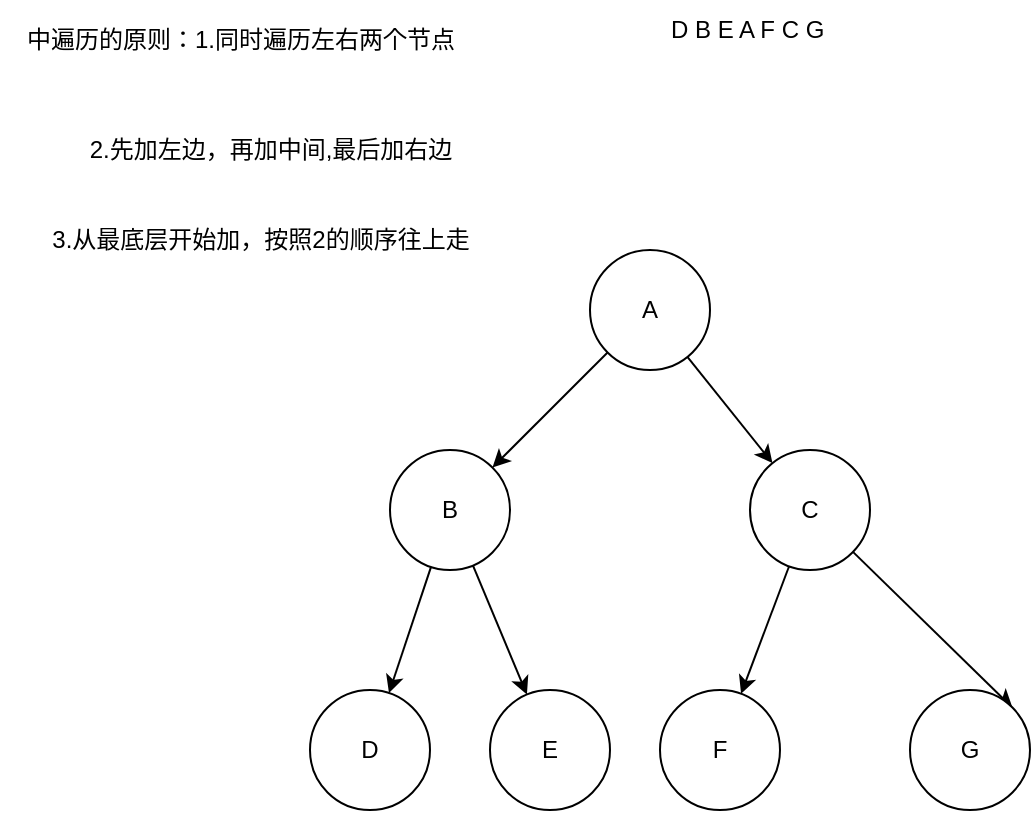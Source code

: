 <mxfile>
    <diagram id="OByPBgSUoUQdWFjhnGar" name="第 1 页">
        <mxGraphModel dx="1153" dy="350" grid="1" gridSize="10" guides="1" tooltips="1" connect="1" arrows="1" fold="1" page="1" pageScale="1" pageWidth="827" pageHeight="1169" math="0" shadow="0">
            <root>
                <mxCell id="0"/>
                <mxCell id="1" parent="0"/>
                <mxCell id="2" style="edgeStyle=none;html=1;" parent="1" source="4" target="7" edge="1">
                    <mxGeometry relative="1" as="geometry"/>
                </mxCell>
                <mxCell id="3" style="edgeStyle=none;html=1;" parent="1" source="4" target="9" edge="1">
                    <mxGeometry relative="1" as="geometry"/>
                </mxCell>
                <mxCell id="4" value="A" style="ellipse;whiteSpace=wrap;html=1;aspect=fixed;" parent="1" vertex="1">
                    <mxGeometry x="320" y="150" width="60" height="60" as="geometry"/>
                </mxCell>
                <mxCell id="5" style="edgeStyle=none;html=1;" parent="1" source="7" target="10" edge="1">
                    <mxGeometry relative="1" as="geometry"/>
                </mxCell>
                <mxCell id="6" style="edgeStyle=none;html=1;" parent="1" source="7" target="11" edge="1">
                    <mxGeometry relative="1" as="geometry"/>
                </mxCell>
                <mxCell id="7" value="B" style="ellipse;whiteSpace=wrap;html=1;aspect=fixed;" parent="1" vertex="1">
                    <mxGeometry x="220" y="250" width="60" height="60" as="geometry"/>
                </mxCell>
                <mxCell id="8" style="edgeStyle=none;html=1;entryX=1;entryY=0;entryDx=0;entryDy=0;" parent="1" source="9" target="12" edge="1">
                    <mxGeometry relative="1" as="geometry"/>
                </mxCell>
                <mxCell id="18" style="edgeStyle=none;html=1;" edge="1" parent="1" source="9" target="17">
                    <mxGeometry relative="1" as="geometry"/>
                </mxCell>
                <mxCell id="9" value="C" style="ellipse;whiteSpace=wrap;html=1;aspect=fixed;" parent="1" vertex="1">
                    <mxGeometry x="400" y="250" width="60" height="60" as="geometry"/>
                </mxCell>
                <mxCell id="10" value="D" style="ellipse;whiteSpace=wrap;html=1;aspect=fixed;" parent="1" vertex="1">
                    <mxGeometry x="180" y="370" width="60" height="60" as="geometry"/>
                </mxCell>
                <mxCell id="11" value="E" style="ellipse;whiteSpace=wrap;html=1;aspect=fixed;" parent="1" vertex="1">
                    <mxGeometry x="270" y="370" width="60" height="60" as="geometry"/>
                </mxCell>
                <mxCell id="12" value="G" style="ellipse;whiteSpace=wrap;html=1;aspect=fixed;" parent="1" vertex="1">
                    <mxGeometry x="480" y="370" width="60" height="60" as="geometry"/>
                </mxCell>
                <mxCell id="13" value="中遍历的原则：1.同时遍历左右两个节点" style="text;html=1;align=center;verticalAlign=middle;resizable=0;points=[];autosize=1;strokeColor=none;fillColor=none;" parent="1" vertex="1">
                    <mxGeometry x="25" y="30" width="240" height="30" as="geometry"/>
                </mxCell>
                <mxCell id="14" value="2.先加左边，再加中间,最后加右边" style="text;html=1;align=center;verticalAlign=middle;resizable=0;points=[];autosize=1;strokeColor=none;fillColor=none;" parent="1" vertex="1">
                    <mxGeometry x="60" y="85" width="200" height="30" as="geometry"/>
                </mxCell>
                <mxCell id="15" value="3.从最底层开始加，按照2的顺序往上走" style="text;html=1;align=center;verticalAlign=middle;resizable=0;points=[];autosize=1;strokeColor=none;fillColor=none;" parent="1" vertex="1">
                    <mxGeometry x="40" y="130" width="230" height="30" as="geometry"/>
                </mxCell>
                <mxCell id="16" value="D B E A F C G&amp;nbsp;" style="text;html=1;align=center;verticalAlign=middle;resizable=0;points=[];autosize=1;strokeColor=none;fillColor=none;" parent="1" vertex="1">
                    <mxGeometry x="350" y="25" width="100" height="30" as="geometry"/>
                </mxCell>
                <mxCell id="17" value="F" style="ellipse;whiteSpace=wrap;html=1;aspect=fixed;" vertex="1" parent="1">
                    <mxGeometry x="355" y="370" width="60" height="60" as="geometry"/>
                </mxCell>
            </root>
        </mxGraphModel>
    </diagram>
</mxfile>